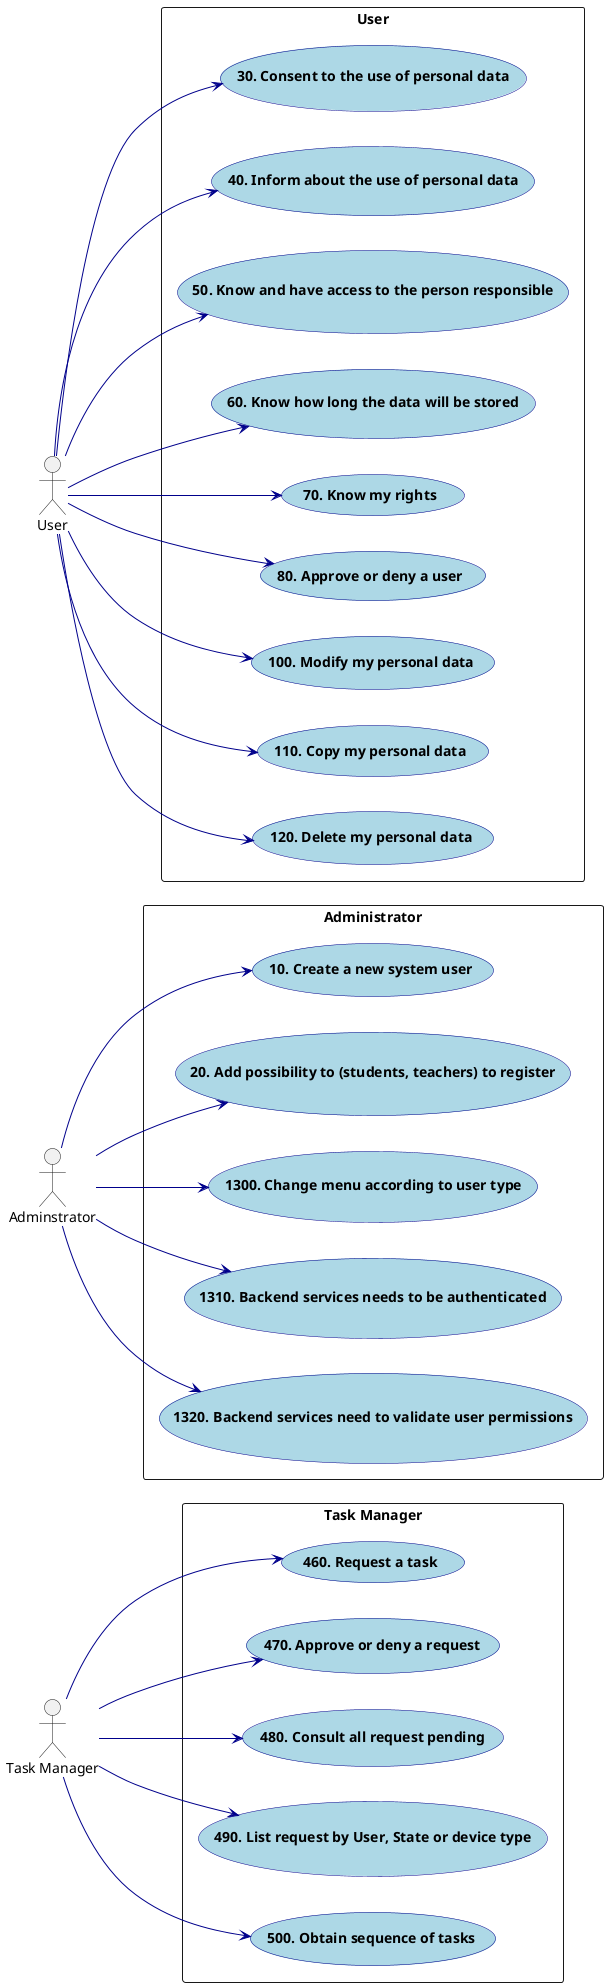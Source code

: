 @startuml ucd-sprint-a

skinparam usecase {
    BackgroundColor LightBlue
    BorderColor DarkBlue
    ArrowColor DarkBlue
    FontStyle Bold
}

:Task Manager: as Task
:Adminstrator: as Admin
:User: as User

left to right direction

rectangle "Task Manager" as task {
  usecase "460. Request a task" as requestTask
  usecase "470. Approve or deny a request" as approveOrDenyRequest
  usecase "480. Consult all request pending" as consultAllRequestPending
  usecase "490. List request by User, State or device type" as listRequestByUserStateOrDeviceType
  usecase "500. Obtain sequence of tasks" as obtainSequenceOfTasks
}

rectangle "Administrator" as admin {
  usecase "10. Create a new system user" as createUser
  usecase "20. Add possibility to (students, teachers) to register" as addPossibilityToRegister
  usecase "1300. Change menu according to user type" as changeMenuAccordingToUserType
  usecase "1310. Backend services needs to be authenticated" as backendServicesNeedsToBeAuthenticated
  usecase "1320. Backend services need to validate user permissions" as backendServicesNeedToValidateUserPermissions
}

rectangle "User" as user {
  usecase "30. Consent to the use of personal data" as consentToTheUseOfPersonalData
  usecase "40. Inform about the use of personal data" as informAboutTheUseOfPersonalData
  usecase "50. Know and have access to the person responsible" as knowAndHaveAccessToThePersonResponsible
  usecase "60. Know how long the data will be stored" as knowHowLongTheDataWillBeStored
  usecase "70. Know my rights" as knowMyRights
  usecase "80. Approve or deny a user" as approveOrDenyUser
  usecase "100. Modify my personal data" as modifyMyPersonalData
  usecase "110. Copy my personal data" as consultMyPersonalData
  usecase "120. Delete my personal data" as deleteMyPersonalData

}

Task --> requestTask
Task --> approveOrDenyRequest
Task --> consultAllRequestPending
Task --> listRequestByUserStateOrDeviceType
Task --> obtainSequenceOfTasks

Admin --> createUser
Admin --> addPossibilityToRegister
Admin --> changeMenuAccordingToUserType
Admin --> backendServicesNeedsToBeAuthenticated
Admin --> backendServicesNeedToValidateUserPermissions

User --> consentToTheUseOfPersonalData
User --> informAboutTheUseOfPersonalData
User --> knowAndHaveAccessToThePersonResponsible
User --> knowHowLongTheDataWillBeStored
User --> knowMyRights
User --> approveOrDenyUser
User --> modifyMyPersonalData
User --> consultMyPersonalData
User --> deleteMyPersonalData

@enduml
